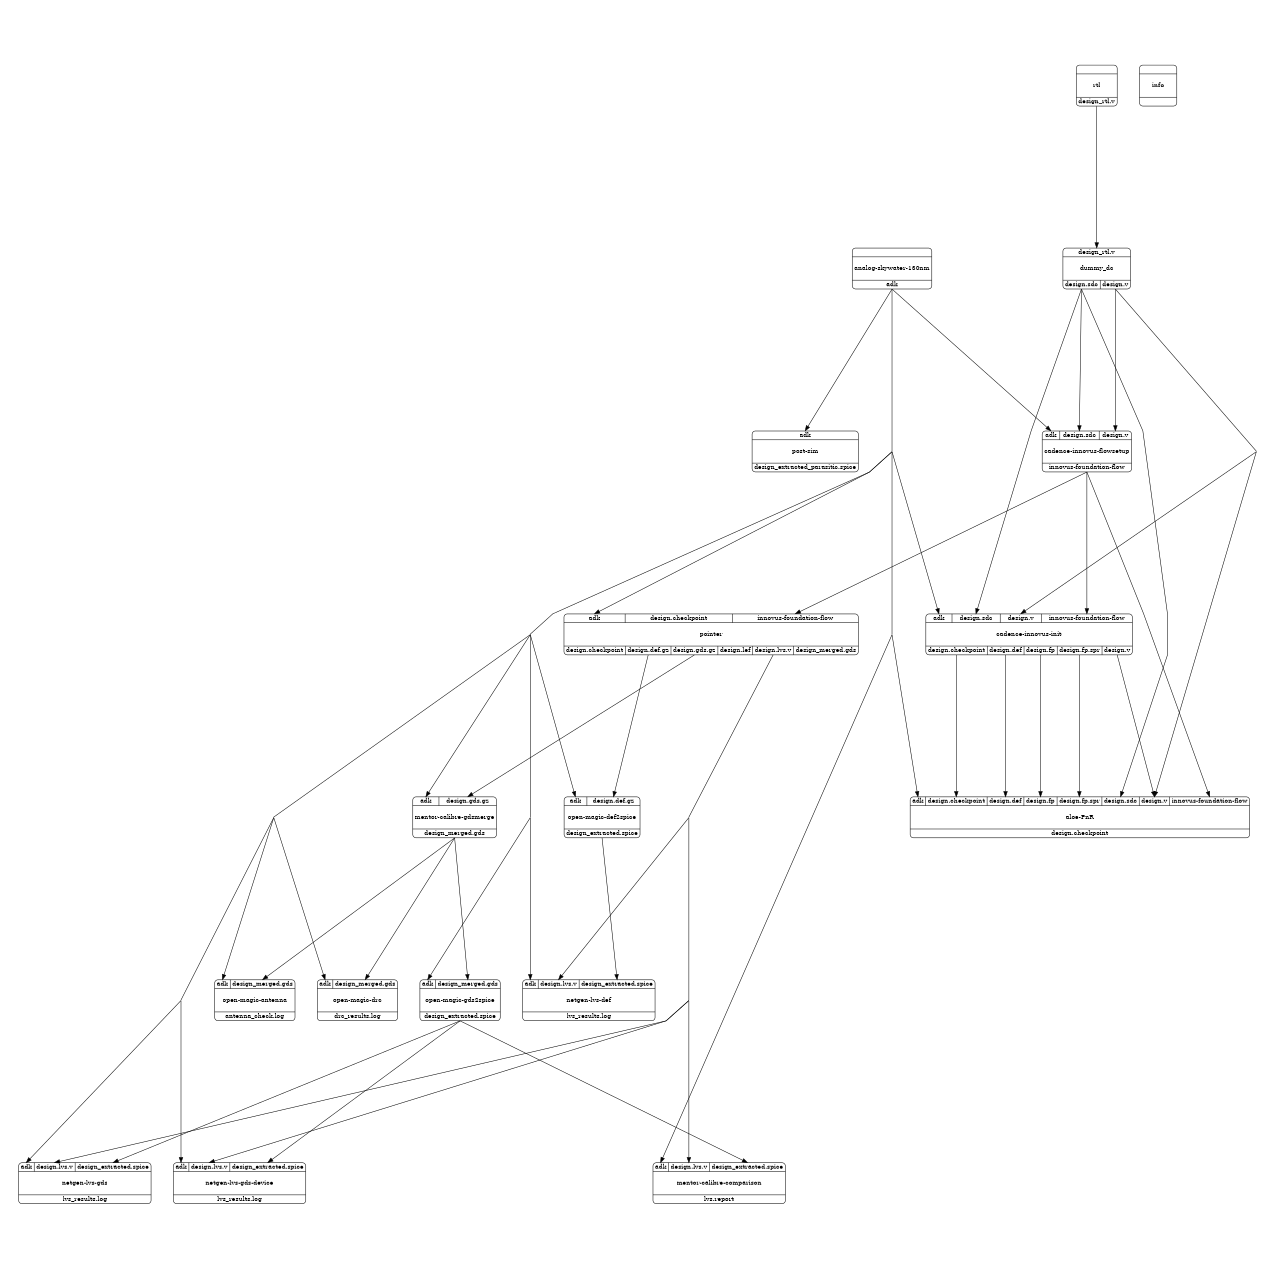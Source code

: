 digraph {
label="";
labelloc="t";
fontsize=60;
size="8.5;11";
ratio="fill";
margin=0;
pad=1;
rankdir="TB";
concentrate=true;
splines=polyline;
center=true;
nodesep=1.2;
ranksep=0.8;
aloe_PnR [ fontsize=24, width=2, penwidth=2, shape=Mrecord, label="{ { <i_adk> adk | <i_design_checkpoint> design.checkpoint | <i_design_def> design.def | <i_design_fp> design.fp | <i_design_fp_spr> design.fp.spr | <i_design_sdc> design.sdc | <i_design_v> design.v | <i_innovus_foundation_flow> innovus-foundation-flow } | \n
aloe-PnR

\n\n | { <o_design_checkpoint> design.checkpoint } }", color=black ];
analog_skywater_130nm [ fontsize=24, width=2, penwidth=2, shape=Mrecord, label="{ {  } | \n
analog-skywater-130nm

\n\n | { <o_adk> adk } }", color=black ];
cadence_innovus_flowsetup [ fontsize=24, width=2, penwidth=2, shape=Mrecord, label="{ { <i_adk> adk | <i_design_sdc> design.sdc | <i_design_v> design.v } | \n
cadence-innovus-flowsetup

\n\n | { <o_innovus_foundation_flow> innovus-foundation-flow } }", color=black ];
cadence_innovus_init [ fontsize=24, width=2, penwidth=2, shape=Mrecord, label="{ { <i_adk> adk | <i_design_sdc> design.sdc | <i_design_v> design.v | <i_innovus_foundation_flow> innovus-foundation-flow } | \n
cadence-innovus-init

\n\n | { <o_design_checkpoint> design.checkpoint | <o_design_def> design.def | <o_design_fp> design.fp | <o_design_fp_spr> design.fp.spr | <o_design_v> design.v } }", color=black ];
dummy_dc [ fontsize=24, width=2, penwidth=2, shape=Mrecord, label="{ { <i_design_rtl_v> design_rtl.v } | \n
dummy_dc

\n\n | { <o_design_sdc> design.sdc | <o_design_v> design.v } }", color=black ];
info [ fontsize=24, width=2, penwidth=2, shape=Mrecord, label="{ {  } | \n
info

\n\n | {  } }", color=black ];
mentor_calibre_comparison [ fontsize=24, width=2, penwidth=2, shape=Mrecord, label="{ { <i_adk> adk | <i_design_lvs_v> design.lvs.v | <i_design_extracted_spice> design_extracted.spice } | \n
mentor-calibre-comparison

\n\n | { <o_lvs_report> lvs.report } }", color=black ];
mentor_calibre_gdsmerge [ fontsize=24, width=2, penwidth=2, shape=Mrecord, label="{ { <i_adk> adk | <i_design_gds_gz> design.gds.gz } | \n
mentor-calibre-gdsmerge

\n\n | { <o_design_merged_gds> design_merged.gds } }", color=black ];
netgen_lvs_def [ fontsize=24, width=2, penwidth=2, shape=Mrecord, label="{ { <i_adk> adk | <i_design_lvs_v> design.lvs.v | <i_design_extracted_spice> design_extracted.spice } | \n
netgen-lvs-def

\n\n | { <o_lvs_results_log> lvs_results.log } }", color=black ];
netgen_lvs_gds [ fontsize=24, width=2, penwidth=2, shape=Mrecord, label="{ { <i_adk> adk | <i_design_lvs_v> design.lvs.v | <i_design_extracted_spice> design_extracted.spice } | \n
netgen-lvs-gds

\n\n | { <o_lvs_results_log> lvs_results.log } }", color=black ];
netgen_lvs_gds_device [ fontsize=24, width=2, penwidth=2, shape=Mrecord, label="{ { <i_adk> adk | <i_design_lvs_v> design.lvs.v | <i_design_extracted_spice> design_extracted.spice } | \n
netgen-lvs-gds-device

\n\n | { <o_lvs_results_log> lvs_results.log } }", color=black ];
open_magic_antenna [ fontsize=24, width=2, penwidth=2, shape=Mrecord, label="{ { <i_adk> adk | <i_design_merged_gds> design_merged.gds } | \n
open-magic-antenna

\n\n | { <o_antenna_check_log> antenna_check.log } }", color=black ];
open_magic_def2spice [ fontsize=24, width=2, penwidth=2, shape=Mrecord, label="{ { <i_adk> adk | <i_design_def_gz> design.def.gz } | \n
open-magic-def2spice

\n\n | { <o_design_extracted_spice> design_extracted.spice } }", color=black ];
open_magic_drc [ fontsize=24, width=2, penwidth=2, shape=Mrecord, label="{ { <i_adk> adk | <i_design_merged_gds> design_merged.gds } | \n
open-magic-drc

\n\n | { <o_drc_results_log> drc_results.log } }", color=black ];
open_magic_gds2spice [ fontsize=24, width=2, penwidth=2, shape=Mrecord, label="{ { <i_adk> adk | <i_design_merged_gds> design_merged.gds } | \n
open-magic-gds2spice

\n\n | { <o_design_extracted_spice> design_extracted.spice } }", color=black ];
pointer [ fontsize=24, width=2, penwidth=2, shape=Mrecord, label="{ { <i_adk> adk | <i_design_checkpoint> design.checkpoint | <i_innovus_foundation_flow> innovus-foundation-flow } | \n
pointer

\n\n | { <o_design_checkpoint> design.checkpoint | <o_design_def_gz> design.def.gz | <o_design_gds_gz> design.gds.gz | <o_design_lef> design.lef | <o_design_lvs_v> design.lvs.v | <o_design_merged_gds> design_merged.gds } }", color=black ];
post_sim [ fontsize=24, width=2, penwidth=2, shape=Mrecord, label="{ { <i_adk> adk } | \n
post-sim

\n\n | { <o_design_extracted_parasitic_spice> design_extracted_parasitic.spice } }", color=black ];
rtl [ fontsize=24, width=2, penwidth=2, shape=Mrecord, label="{ {  } | \n
rtl

\n\n | { <o_design_rtl_v> design_rtl.v } }", color=black ];
analog_skywater_130nm:o_adk:s -> aloe_PnR:i_adk:n [ arrowsize=2, penwidth=2 ];
cadence_innovus_init:o_design_checkpoint:s -> aloe_PnR:i_design_checkpoint:n [ arrowsize=2, penwidth=2 ];
cadence_innovus_init:o_design_def:s -> aloe_PnR:i_design_def:n [ arrowsize=2, penwidth=2 ];
cadence_innovus_init:o_design_fp:s -> aloe_PnR:i_design_fp:n [ arrowsize=2, penwidth=2 ];
cadence_innovus_init:o_design_fp_spr:s -> aloe_PnR:i_design_fp_spr:n [ arrowsize=2, penwidth=2 ];
dummy_dc:o_design_sdc:s -> aloe_PnR:i_design_sdc:n [ arrowsize=2, penwidth=2 ];
dummy_dc:o_design_v:s -> aloe_PnR:i_design_v:n [ arrowsize=2, penwidth=2 ];
cadence_innovus_init:o_design_v:s -> aloe_PnR:i_design_v:n [ arrowsize=2, penwidth=2 ];
cadence_innovus_flowsetup:o_innovus_foundation_flow:s -> aloe_PnR:i_innovus_foundation_flow:n [ arrowsize=2, penwidth=2 ];
analog_skywater_130nm:o_adk:s -> cadence_innovus_flowsetup:i_adk:n [ arrowsize=2, penwidth=2 ];
dummy_dc:o_design_sdc:s -> cadence_innovus_flowsetup:i_design_sdc:n [ arrowsize=2, penwidth=2 ];
dummy_dc:o_design_v:s -> cadence_innovus_flowsetup:i_design_v:n [ arrowsize=2, penwidth=2 ];
analog_skywater_130nm:o_adk:s -> cadence_innovus_init:i_adk:n [ arrowsize=2, penwidth=2 ];
dummy_dc:o_design_sdc:s -> cadence_innovus_init:i_design_sdc:n [ arrowsize=2, penwidth=2 ];
dummy_dc:o_design_v:s -> cadence_innovus_init:i_design_v:n [ arrowsize=2, penwidth=2 ];
cadence_innovus_flowsetup:o_innovus_foundation_flow:s -> cadence_innovus_init:i_innovus_foundation_flow:n [ arrowsize=2, penwidth=2 ];
rtl:o_design_rtl_v:s -> dummy_dc:i_design_rtl_v:n [ arrowsize=2, penwidth=2 ];
analog_skywater_130nm:o_adk:s -> mentor_calibre_comparison:i_adk:n [ arrowsize=2, penwidth=2 ];
pointer:o_design_lvs_v:s -> mentor_calibre_comparison:i_design_lvs_v:n [ arrowsize=2, penwidth=2 ];
open_magic_gds2spice:o_design_extracted_spice:s -> mentor_calibre_comparison:i_design_extracted_spice:n [ arrowsize=2, penwidth=2 ];
analog_skywater_130nm:o_adk:s -> mentor_calibre_gdsmerge:i_adk:n [ arrowsize=2, penwidth=2 ];
pointer:o_design_gds_gz:s -> mentor_calibre_gdsmerge:i_design_gds_gz:n [ arrowsize=2, penwidth=2 ];
analog_skywater_130nm:o_adk:s -> netgen_lvs_def:i_adk:n [ arrowsize=2, penwidth=2 ];
pointer:o_design_lvs_v:s -> netgen_lvs_def:i_design_lvs_v:n [ arrowsize=2, penwidth=2 ];
open_magic_def2spice:o_design_extracted_spice:s -> netgen_lvs_def:i_design_extracted_spice:n [ arrowsize=2, penwidth=2 ];
analog_skywater_130nm:o_adk:s -> netgen_lvs_gds:i_adk:n [ arrowsize=2, penwidth=2 ];
pointer:o_design_lvs_v:s -> netgen_lvs_gds:i_design_lvs_v:n [ arrowsize=2, penwidth=2 ];
open_magic_gds2spice:o_design_extracted_spice:s -> netgen_lvs_gds:i_design_extracted_spice:n [ arrowsize=2, penwidth=2 ];
analog_skywater_130nm:o_adk:s -> netgen_lvs_gds_device:i_adk:n [ arrowsize=2, penwidth=2 ];
pointer:o_design_lvs_v:s -> netgen_lvs_gds_device:i_design_lvs_v:n [ arrowsize=2, penwidth=2 ];
open_magic_gds2spice:o_design_extracted_spice:s -> netgen_lvs_gds_device:i_design_extracted_spice:n [ arrowsize=2, penwidth=2 ];
analog_skywater_130nm:o_adk:s -> open_magic_antenna:i_adk:n [ arrowsize=2, penwidth=2 ];
mentor_calibre_gdsmerge:o_design_merged_gds:s -> open_magic_antenna:i_design_merged_gds:n [ arrowsize=2, penwidth=2 ];
analog_skywater_130nm:o_adk:s -> open_magic_def2spice:i_adk:n [ arrowsize=2, penwidth=2 ];
pointer:o_design_def_gz:s -> open_magic_def2spice:i_design_def_gz:n [ arrowsize=2, penwidth=2 ];
analog_skywater_130nm:o_adk:s -> open_magic_drc:i_adk:n [ arrowsize=2, penwidth=2 ];
mentor_calibre_gdsmerge:o_design_merged_gds:s -> open_magic_drc:i_design_merged_gds:n [ arrowsize=2, penwidth=2 ];
analog_skywater_130nm:o_adk:s -> open_magic_gds2spice:i_adk:n [ arrowsize=2, penwidth=2 ];
mentor_calibre_gdsmerge:o_design_merged_gds:s -> open_magic_gds2spice:i_design_merged_gds:n [ arrowsize=2, penwidth=2 ];
analog_skywater_130nm:o_adk:s -> pointer:i_adk:n [ arrowsize=2, penwidth=2 ];
cadence_innovus_flowsetup:o_innovus_foundation_flow:s -> pointer:i_innovus_foundation_flow:n [ arrowsize=2, penwidth=2 ];
analog_skywater_130nm:o_adk:s -> post_sim:i_adk:n [ arrowsize=2, penwidth=2 ];
}